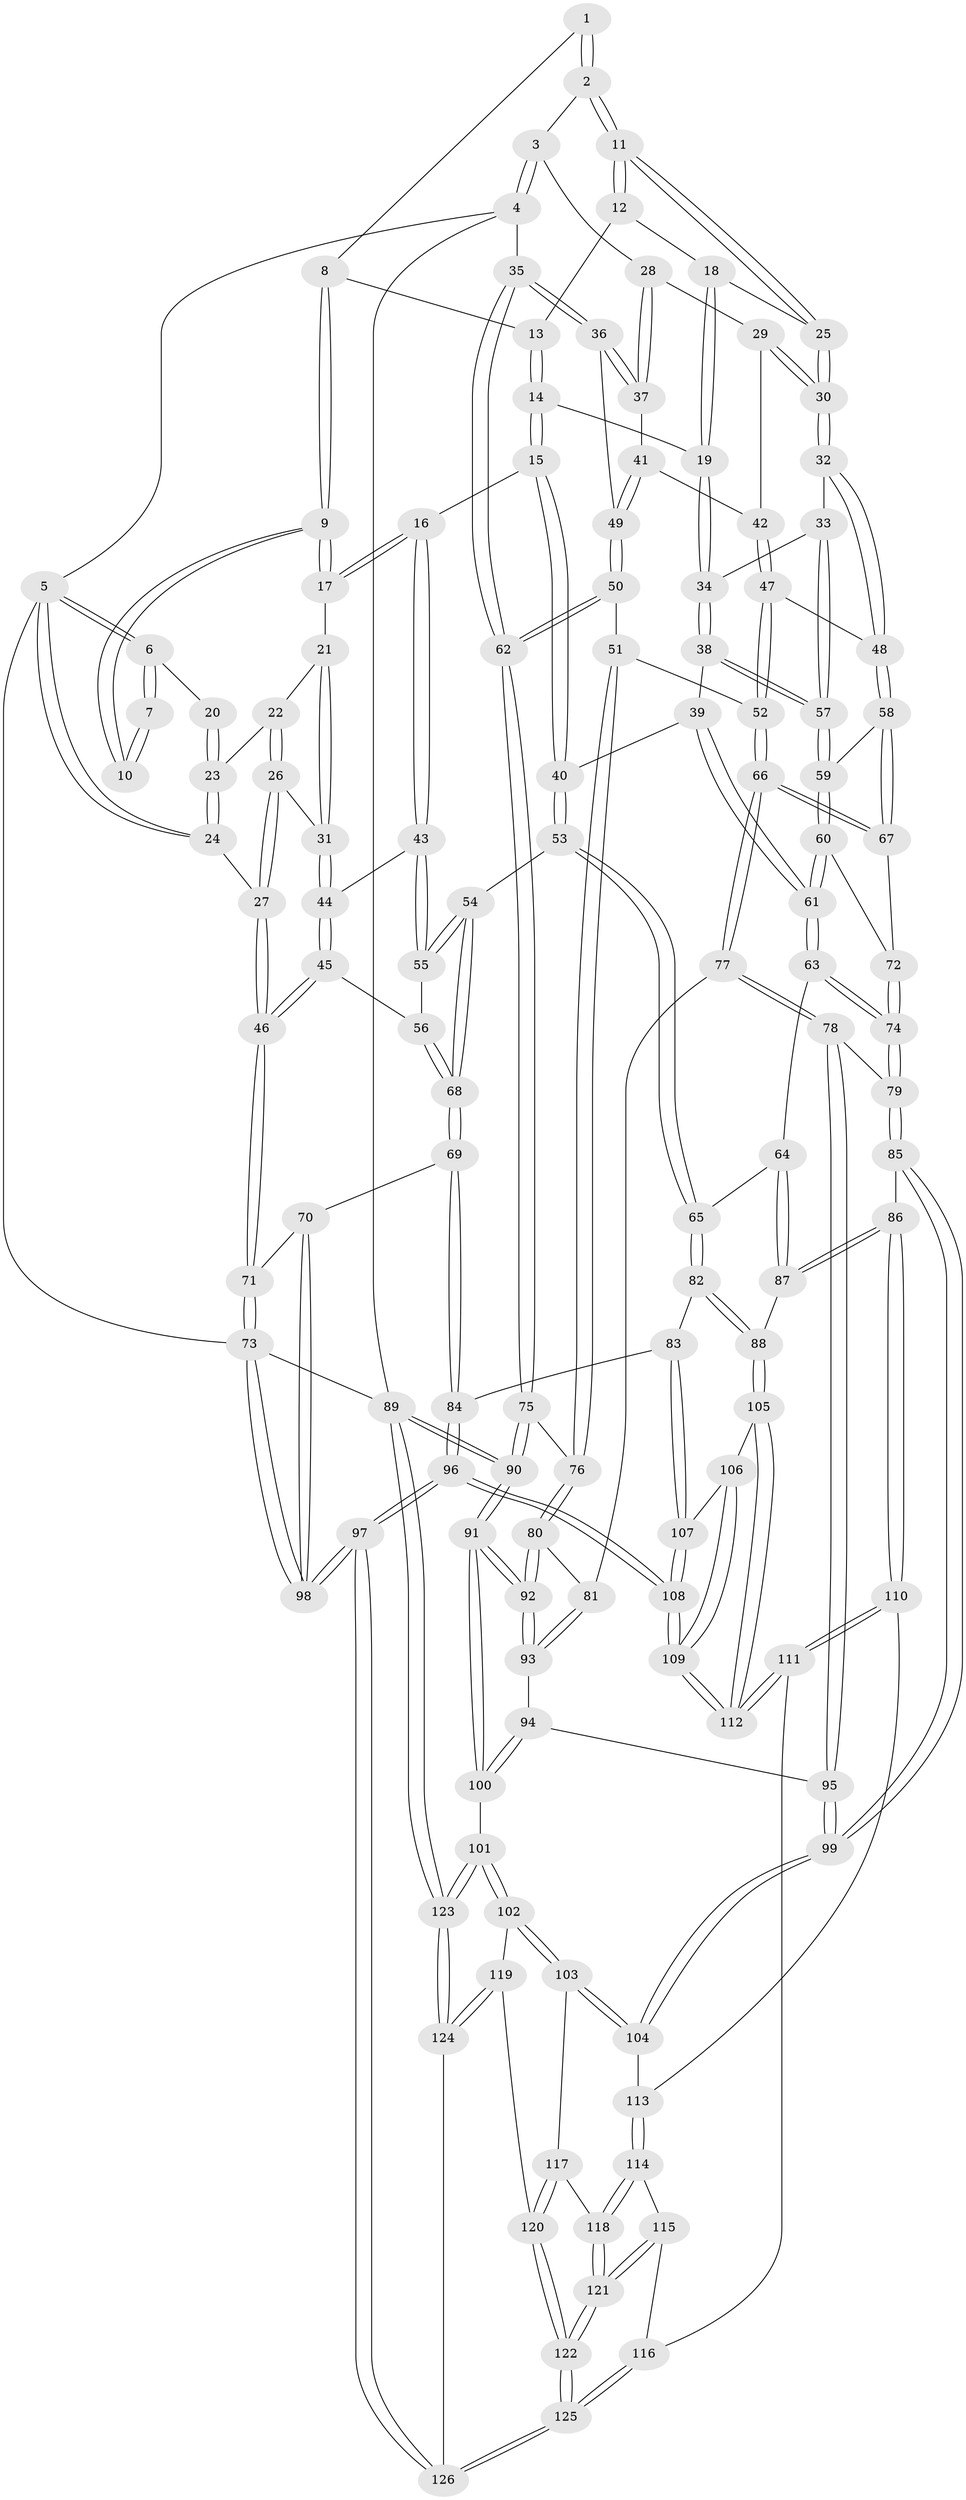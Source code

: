 // Generated by graph-tools (version 1.1) at 2025/51/03/09/25 03:51:11]
// undirected, 126 vertices, 312 edges
graph export_dot {
graph [start="1"]
  node [color=gray90,style=filled];
  1 [pos="+0.5023807357844977+0"];
  2 [pos="+0.7271303690774438+0"];
  3 [pos="+1+0"];
  4 [pos="+1+0"];
  5 [pos="+0+0"];
  6 [pos="+0+0"];
  7 [pos="+0.20133418156887578+0"];
  8 [pos="+0.42224130403381815+0.028664793353066646"];
  9 [pos="+0.23399152094941392+0.08047082824459048"];
  10 [pos="+0.20852751140380266+0"];
  11 [pos="+0.6653653386206737+0.019681527021069494"];
  12 [pos="+0.48500897072023885+0.07568116498029022"];
  13 [pos="+0.4225448513686578+0.0300029627980859"];
  14 [pos="+0.41401716390592425+0.14911572907901732"];
  15 [pos="+0.29575567150381404+0.21561515458129601"];
  16 [pos="+0.2597925808679394+0.20331765718842837"];
  17 [pos="+0.23077793239587044+0.1258022121803805"];
  18 [pos="+0.5029541879015497+0.10481076110006836"];
  19 [pos="+0.4767306677523416+0.16933630882693992"];
  20 [pos="+0.07118435667863585+0.0525415258043053"];
  21 [pos="+0.11492192430222296+0.12942565767174818"];
  22 [pos="+0.06509674734219646+0.11335372878803639"];
  23 [pos="+0.05034954503001395+0.09460277247420787"];
  24 [pos="+0+0.026772243157367006"];
  25 [pos="+0.6596009222939295+0.050249934202062446"];
  26 [pos="+0.03560522005890907+0.18354937771713492"];
  27 [pos="+0+0.12074968379053957"];
  28 [pos="+0.8943151305836275+0.10050307243903235"];
  29 [pos="+0.81459801308204+0.18896537926413629"];
  30 [pos="+0.6541113939473703+0.20394180630961672"];
  31 [pos="+0.06799647365835132+0.23504326319008442"];
  32 [pos="+0.6446036712594096+0.2237479370568832"];
  33 [pos="+0.631032005014277+0.22542854529370154"];
  34 [pos="+0.54873442939135+0.23239288472168762"];
  35 [pos="+1+0.3378587348037425"];
  36 [pos="+1+0.28720713463937564"];
  37 [pos="+0.9379653519822193+0.24537559422189864"];
  38 [pos="+0.4702164767304367+0.30350507288155726"];
  39 [pos="+0.4239469148544496+0.3167210560519681"];
  40 [pos="+0.3678652217612213+0.3077502503196141"];
  41 [pos="+0.8570428896286697+0.2658234272615629"];
  42 [pos="+0.8567330393072532+0.26567452698293564"];
  43 [pos="+0.24171258004305993+0.22060224182287202"];
  44 [pos="+0.07626383740176702+0.26494731425867396"];
  45 [pos="+0.03626680264652947+0.319721904830473"];
  46 [pos="+0+0.3183839101762624"];
  47 [pos="+0.6960845061387605+0.33062613362377313"];
  48 [pos="+0.6831264442198356+0.31715261525143007"];
  49 [pos="+0.8681078612032974+0.354836688032726"];
  50 [pos="+0.8459734950742736+0.40390384932825957"];
  51 [pos="+0.8263190184581981+0.4247559310690357"];
  52 [pos="+0.7432234664512083+0.41755895340156446"];
  53 [pos="+0.3186438719552918+0.42920208730980425"];
  54 [pos="+0.18534492860180132+0.4615080130237315"];
  55 [pos="+0.22830679580125393+0.26673556670724247"];
  56 [pos="+0.0768838173616144+0.37273248672376535"];
  57 [pos="+0.5260485923393736+0.38602882833204544"];
  58 [pos="+0.5638881660259262+0.40664245027301416"];
  59 [pos="+0.5421717227545767+0.4182269016963954"];
  60 [pos="+0.5322938265599995+0.43996480348870654"];
  61 [pos="+0.4664232559185413+0.4903179564325841"];
  62 [pos="+1+0.34476915866584945"];
  63 [pos="+0.4641521546688251+0.4942342605745337"];
  64 [pos="+0.44795634202789436+0.5028476819126818"];
  65 [pos="+0.4108870620636747+0.5077643034312005"];
  66 [pos="+0.7096427790513112+0.4814127806277123"];
  67 [pos="+0.662869400095941+0.47483948714081836"];
  68 [pos="+0.15297173855707424+0.4882015512726036"];
  69 [pos="+0.1409386122434773+0.5274864376955135"];
  70 [pos="+0.14048215041053666+0.5276382596679088"];
  71 [pos="+0+0.5841978798012106"];
  72 [pos="+0.5872738831929225+0.47385923703733984"];
  73 [pos="+0+1"];
  74 [pos="+0.5813057541516027+0.5795775162444383"];
  75 [pos="+1+0.3680855576953118"];
  76 [pos="+0.8911692684690543+0.499315272789843"];
  77 [pos="+0.7010911330277493+0.5432274105456527"];
  78 [pos="+0.634705242552947+0.591374654950147"];
  79 [pos="+0.6034564288174022+0.6048912994724935"];
  80 [pos="+0.8936579429032023+0.5733155326255828"];
  81 [pos="+0.7536037505557388+0.5873504727258996"];
  82 [pos="+0.36441887324519157+0.5722739722311374"];
  83 [pos="+0.2621443730132983+0.6321847279701369"];
  84 [pos="+0.2117567340249727+0.6168890020519805"];
  85 [pos="+0.5796001322095805+0.6544898441683386"];
  86 [pos="+0.4891195266413452+0.6900206529732021"];
  87 [pos="+0.48648411792418894+0.6891426405997384"];
  88 [pos="+0.46284374721405863+0.6903835959706618"];
  89 [pos="+1+1"];
  90 [pos="+1+0.7870159687594059"];
  91 [pos="+1+0.7609648665989491"];
  92 [pos="+0.9336731684783269+0.6349958103490017"];
  93 [pos="+0.7642889300684254+0.6533802995529328"];
  94 [pos="+0.7596740813036142+0.6873398973141883"];
  95 [pos="+0.7193569039989697+0.6943197875773393"];
  96 [pos="+0+1"];
  97 [pos="+0+1"];
  98 [pos="+0+1"];
  99 [pos="+0.6454699182558982+0.7467547278662494"];
  100 [pos="+0.8667344404190567+0.8200197813123321"];
  101 [pos="+0.8535651867461977+0.8313233784004819"];
  102 [pos="+0.8356411199703194+0.8368857168326821"];
  103 [pos="+0.7614040984110666+0.8293163739899744"];
  104 [pos="+0.6482819717834934+0.7840892013546095"];
  105 [pos="+0.3945367640441063+0.7191535143228733"];
  106 [pos="+0.3471333726405975+0.7112557251934547"];
  107 [pos="+0.28806444029344946+0.6667528640755034"];
  108 [pos="+0.2139586880275014+0.9920699349924711"];
  109 [pos="+0.27585412321285574+0.9494688022521696"];
  110 [pos="+0.5097907622978108+0.7945478807170365"];
  111 [pos="+0.43621533641651916+0.8886017420882459"];
  112 [pos="+0.4130099851123731+0.8899096531986356"];
  113 [pos="+0.6115413488209301+0.8182630186370962"];
  114 [pos="+0.6082165289734884+0.8603336224519448"];
  115 [pos="+0.5375949543101742+0.8995509741599526"];
  116 [pos="+0.4758382591918283+0.9136265879518635"];
  117 [pos="+0.6828141001984436+0.8939978412053483"];
  118 [pos="+0.6264145193643678+0.895600642140527"];
  119 [pos="+0.7982705530340536+0.8848501795749169"];
  120 [pos="+0.7121347523029856+0.9675530123673762"];
  121 [pos="+0.6237717335629506+0.9754581860263181"];
  122 [pos="+0.6392807779193997+1"];
  123 [pos="+0.8790140945456959+1"];
  124 [pos="+0.739912535506294+1"];
  125 [pos="+0.6256854999631561+1"];
  126 [pos="+0.629254791688127+1"];
  1 -- 2;
  1 -- 2;
  1 -- 8;
  2 -- 3;
  2 -- 11;
  2 -- 11;
  3 -- 4;
  3 -- 4;
  3 -- 28;
  4 -- 5;
  4 -- 35;
  4 -- 89;
  5 -- 6;
  5 -- 6;
  5 -- 24;
  5 -- 24;
  5 -- 73;
  6 -- 7;
  6 -- 7;
  6 -- 20;
  7 -- 10;
  7 -- 10;
  8 -- 9;
  8 -- 9;
  8 -- 13;
  9 -- 10;
  9 -- 10;
  9 -- 17;
  9 -- 17;
  11 -- 12;
  11 -- 12;
  11 -- 25;
  11 -- 25;
  12 -- 13;
  12 -- 18;
  13 -- 14;
  13 -- 14;
  14 -- 15;
  14 -- 15;
  14 -- 19;
  15 -- 16;
  15 -- 40;
  15 -- 40;
  16 -- 17;
  16 -- 17;
  16 -- 43;
  16 -- 43;
  17 -- 21;
  18 -- 19;
  18 -- 19;
  18 -- 25;
  19 -- 34;
  19 -- 34;
  20 -- 23;
  20 -- 23;
  21 -- 22;
  21 -- 31;
  21 -- 31;
  22 -- 23;
  22 -- 26;
  22 -- 26;
  23 -- 24;
  23 -- 24;
  24 -- 27;
  25 -- 30;
  25 -- 30;
  26 -- 27;
  26 -- 27;
  26 -- 31;
  27 -- 46;
  27 -- 46;
  28 -- 29;
  28 -- 37;
  28 -- 37;
  29 -- 30;
  29 -- 30;
  29 -- 42;
  30 -- 32;
  30 -- 32;
  31 -- 44;
  31 -- 44;
  32 -- 33;
  32 -- 48;
  32 -- 48;
  33 -- 34;
  33 -- 57;
  33 -- 57;
  34 -- 38;
  34 -- 38;
  35 -- 36;
  35 -- 36;
  35 -- 62;
  35 -- 62;
  36 -- 37;
  36 -- 37;
  36 -- 49;
  37 -- 41;
  38 -- 39;
  38 -- 57;
  38 -- 57;
  39 -- 40;
  39 -- 61;
  39 -- 61;
  40 -- 53;
  40 -- 53;
  41 -- 42;
  41 -- 49;
  41 -- 49;
  42 -- 47;
  42 -- 47;
  43 -- 44;
  43 -- 55;
  43 -- 55;
  44 -- 45;
  44 -- 45;
  45 -- 46;
  45 -- 46;
  45 -- 56;
  46 -- 71;
  46 -- 71;
  47 -- 48;
  47 -- 52;
  47 -- 52;
  48 -- 58;
  48 -- 58;
  49 -- 50;
  49 -- 50;
  50 -- 51;
  50 -- 62;
  50 -- 62;
  51 -- 52;
  51 -- 76;
  51 -- 76;
  52 -- 66;
  52 -- 66;
  53 -- 54;
  53 -- 65;
  53 -- 65;
  54 -- 55;
  54 -- 55;
  54 -- 68;
  54 -- 68;
  55 -- 56;
  56 -- 68;
  56 -- 68;
  57 -- 59;
  57 -- 59;
  58 -- 59;
  58 -- 67;
  58 -- 67;
  59 -- 60;
  59 -- 60;
  60 -- 61;
  60 -- 61;
  60 -- 72;
  61 -- 63;
  61 -- 63;
  62 -- 75;
  62 -- 75;
  63 -- 64;
  63 -- 74;
  63 -- 74;
  64 -- 65;
  64 -- 87;
  64 -- 87;
  65 -- 82;
  65 -- 82;
  66 -- 67;
  66 -- 67;
  66 -- 77;
  66 -- 77;
  67 -- 72;
  68 -- 69;
  68 -- 69;
  69 -- 70;
  69 -- 84;
  69 -- 84;
  70 -- 71;
  70 -- 98;
  70 -- 98;
  71 -- 73;
  71 -- 73;
  72 -- 74;
  72 -- 74;
  73 -- 98;
  73 -- 98;
  73 -- 89;
  74 -- 79;
  74 -- 79;
  75 -- 76;
  75 -- 90;
  75 -- 90;
  76 -- 80;
  76 -- 80;
  77 -- 78;
  77 -- 78;
  77 -- 81;
  78 -- 79;
  78 -- 95;
  78 -- 95;
  79 -- 85;
  79 -- 85;
  80 -- 81;
  80 -- 92;
  80 -- 92;
  81 -- 93;
  81 -- 93;
  82 -- 83;
  82 -- 88;
  82 -- 88;
  83 -- 84;
  83 -- 107;
  83 -- 107;
  84 -- 96;
  84 -- 96;
  85 -- 86;
  85 -- 99;
  85 -- 99;
  86 -- 87;
  86 -- 87;
  86 -- 110;
  86 -- 110;
  87 -- 88;
  88 -- 105;
  88 -- 105;
  89 -- 90;
  89 -- 90;
  89 -- 123;
  89 -- 123;
  90 -- 91;
  90 -- 91;
  91 -- 92;
  91 -- 92;
  91 -- 100;
  91 -- 100;
  92 -- 93;
  92 -- 93;
  93 -- 94;
  94 -- 95;
  94 -- 100;
  94 -- 100;
  95 -- 99;
  95 -- 99;
  96 -- 97;
  96 -- 97;
  96 -- 108;
  96 -- 108;
  97 -- 98;
  97 -- 98;
  97 -- 126;
  97 -- 126;
  99 -- 104;
  99 -- 104;
  100 -- 101;
  101 -- 102;
  101 -- 102;
  101 -- 123;
  101 -- 123;
  102 -- 103;
  102 -- 103;
  102 -- 119;
  103 -- 104;
  103 -- 104;
  103 -- 117;
  104 -- 113;
  105 -- 106;
  105 -- 112;
  105 -- 112;
  106 -- 107;
  106 -- 109;
  106 -- 109;
  107 -- 108;
  107 -- 108;
  108 -- 109;
  108 -- 109;
  109 -- 112;
  109 -- 112;
  110 -- 111;
  110 -- 111;
  110 -- 113;
  111 -- 112;
  111 -- 112;
  111 -- 116;
  113 -- 114;
  113 -- 114;
  114 -- 115;
  114 -- 118;
  114 -- 118;
  115 -- 116;
  115 -- 121;
  115 -- 121;
  116 -- 125;
  116 -- 125;
  117 -- 118;
  117 -- 120;
  117 -- 120;
  118 -- 121;
  118 -- 121;
  119 -- 120;
  119 -- 124;
  119 -- 124;
  120 -- 122;
  120 -- 122;
  121 -- 122;
  121 -- 122;
  122 -- 125;
  122 -- 125;
  123 -- 124;
  123 -- 124;
  124 -- 126;
  125 -- 126;
  125 -- 126;
}
